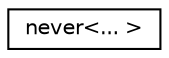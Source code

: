 digraph "Graphical Class Hierarchy"
{
  edge [fontname="Helvetica",fontsize="10",labelfontname="Helvetica",labelfontsize="10"];
  node [fontname="Helvetica",fontsize="10",shape=record];
  rankdir="LR";
  Node0 [label="never\<... \>",height=0.2,width=0.4,color="black", fillcolor="white", style="filled",URL="$structnever.html"];
}

